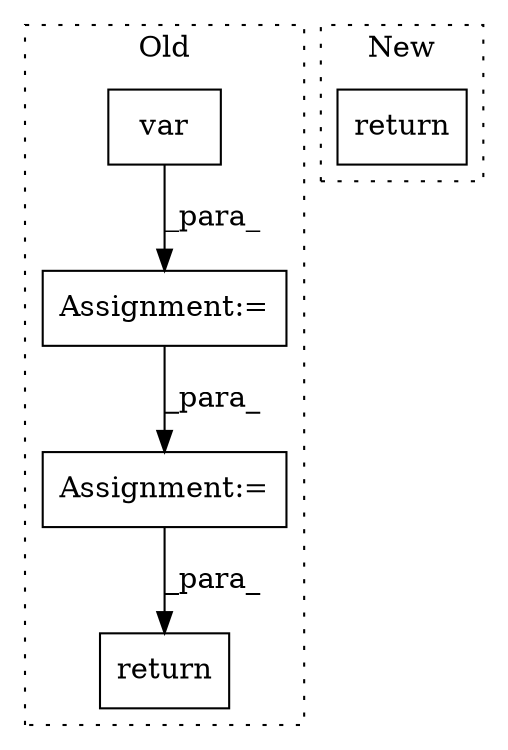 digraph G {
subgraph cluster0 {
1 [label="var" a="32" s="5553,5560" l="4,1" shape="box"];
3 [label="return" a="41" s="5690" l="7" shape="box"];
4 [label="Assignment:=" a="7" s="5544" l="1" shape="box"];
5 [label="Assignment:=" a="7" s="5619" l="1" shape="box"];
label = "Old";
style="dotted";
}
subgraph cluster1 {
2 [label="return" a="41" s="5055" l="7" shape="box"];
label = "New";
style="dotted";
}
1 -> 4 [label="_para_"];
4 -> 5 [label="_para_"];
5 -> 3 [label="_para_"];
}